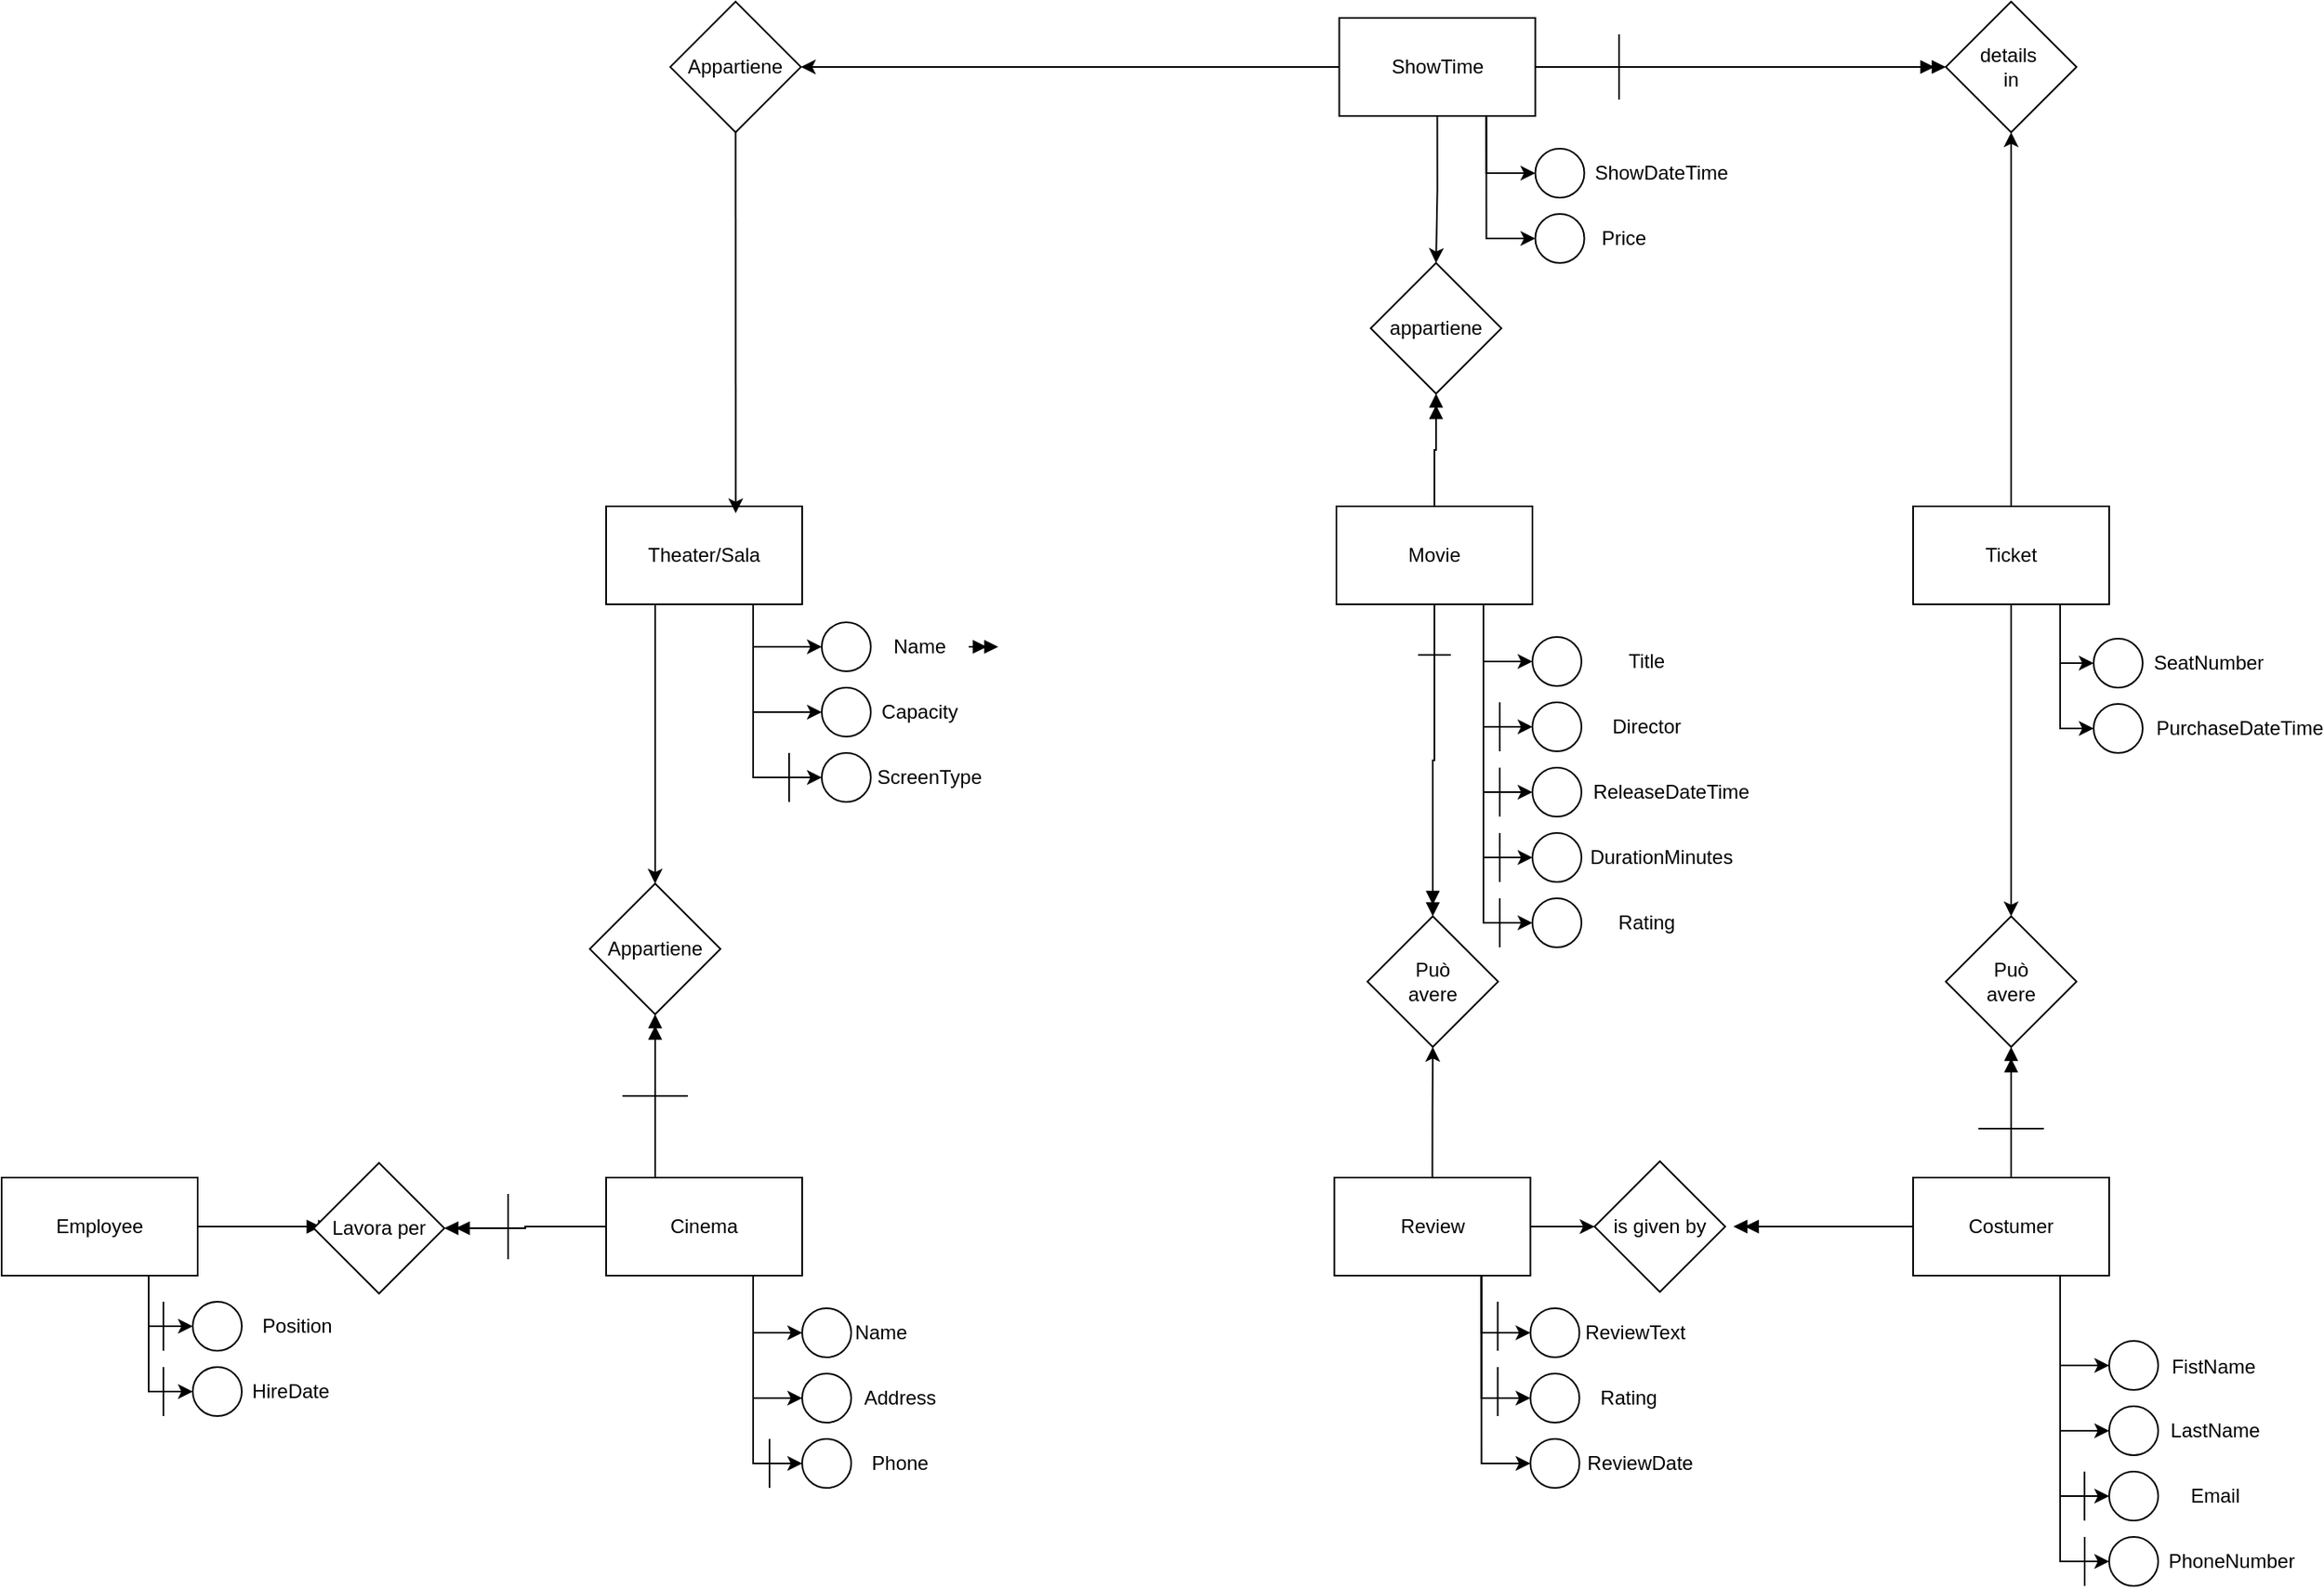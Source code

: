 <mxfile version="20.8.16" type="device"><diagram name="Pagina-1" id="X-2x0yEvgU4njf3sgBlp"><mxGraphModel dx="1907" dy="1869" grid="1" gridSize="10" guides="1" tooltips="1" connect="1" arrows="1" fold="1" page="1" pageScale="1" pageWidth="827" pageHeight="1169" math="0" shadow="0"><root><mxCell id="0"/><mxCell id="1" parent="0"/><mxCell id="pgqTYe8i0CePIFw2jLLm-90" style="edgeStyle=orthogonalEdgeStyle;rounded=0;orthogonalLoop=1;jettySize=auto;html=1;exitX=0.75;exitY=1;exitDx=0;exitDy=0;entryX=0;entryY=0.5;entryDx=0;entryDy=0;" edge="1" parent="1" source="CuOJ0ZUdVGwuO5rjVOBT-1" target="pgqTYe8i0CePIFw2jLLm-85"><mxGeometry relative="1" as="geometry"/></mxCell><mxCell id="pgqTYe8i0CePIFw2jLLm-91" style="edgeStyle=orthogonalEdgeStyle;rounded=0;orthogonalLoop=1;jettySize=auto;html=1;exitX=0.75;exitY=1;exitDx=0;exitDy=0;entryX=0;entryY=0.5;entryDx=0;entryDy=0;" edge="1" parent="1" source="CuOJ0ZUdVGwuO5rjVOBT-1" target="pgqTYe8i0CePIFw2jLLm-86"><mxGeometry relative="1" as="geometry"/></mxCell><mxCell id="pgqTYe8i0CePIFw2jLLm-92" style="edgeStyle=orthogonalEdgeStyle;rounded=0;orthogonalLoop=1;jettySize=auto;html=1;exitX=0.75;exitY=1;exitDx=0;exitDy=0;entryX=0;entryY=0.5;entryDx=0;entryDy=0;" edge="1" parent="1" source="CuOJ0ZUdVGwuO5rjVOBT-1" target="pgqTYe8i0CePIFw2jLLm-82"><mxGeometry relative="1" as="geometry"/></mxCell><mxCell id="pgqTYe8i0CePIFw2jLLm-184" style="edgeStyle=orthogonalEdgeStyle;rounded=0;orthogonalLoop=1;jettySize=auto;html=1;exitX=1;exitY=0.5;exitDx=0;exitDy=0;entryX=0;entryY=0.5;entryDx=0;entryDy=0;endArrow=classic;endFill=1;" edge="1" parent="1" source="CuOJ0ZUdVGwuO5rjVOBT-1" target="pgqTYe8i0CePIFw2jLLm-181"><mxGeometry relative="1" as="geometry"/></mxCell><mxCell id="pgqTYe8i0CePIFw2jLLm-187" style="edgeStyle=orthogonalEdgeStyle;rounded=0;orthogonalLoop=1;jettySize=auto;html=1;exitX=0.5;exitY=0;exitDx=0;exitDy=0;entryX=0.5;entryY=1;entryDx=0;entryDy=0;endArrow=classic;endFill=1;" edge="1" parent="1" source="CuOJ0ZUdVGwuO5rjVOBT-1" target="pgqTYe8i0CePIFw2jLLm-185"><mxGeometry relative="1" as="geometry"/></mxCell><mxCell id="CuOJ0ZUdVGwuO5rjVOBT-1" value="Review" style="rounded=0;whiteSpace=wrap;html=1;" parent="1" vertex="1"><mxGeometry x="485.75" y="200" width="120" height="60" as="geometry"/></mxCell><mxCell id="pgqTYe8i0CePIFw2jLLm-117" style="edgeStyle=orthogonalEdgeStyle;rounded=0;orthogonalLoop=1;jettySize=auto;html=1;exitX=0.75;exitY=1;exitDx=0;exitDy=0;entryX=0;entryY=0.5;entryDx=0;entryDy=0;" edge="1" parent="1" source="CuOJ0ZUdVGwuO5rjVOBT-2" target="pgqTYe8i0CePIFw2jLLm-105"><mxGeometry relative="1" as="geometry"/></mxCell><mxCell id="pgqTYe8i0CePIFw2jLLm-118" style="edgeStyle=orthogonalEdgeStyle;rounded=0;orthogonalLoop=1;jettySize=auto;html=1;exitX=0.75;exitY=1;exitDx=0;exitDy=0;entryX=0;entryY=0.5;entryDx=0;entryDy=0;" edge="1" parent="1" source="CuOJ0ZUdVGwuO5rjVOBT-2" target="pgqTYe8i0CePIFw2jLLm-106"><mxGeometry relative="1" as="geometry"/></mxCell><mxCell id="pgqTYe8i0CePIFw2jLLm-146" style="edgeStyle=orthogonalEdgeStyle;rounded=0;orthogonalLoop=1;jettySize=auto;html=1;exitX=1;exitY=0.5;exitDx=0;exitDy=0;entryX=0.141;entryY=0.488;entryDx=0;entryDy=0;entryPerimeter=0;endArrow=doubleBlock;endFill=1;" edge="1" parent="1" source="CuOJ0ZUdVGwuO5rjVOBT-2" target="pgqTYe8i0CePIFw2jLLm-145"><mxGeometry relative="1" as="geometry"/></mxCell><mxCell id="CuOJ0ZUdVGwuO5rjVOBT-2" value="Employee" style="rounded=0;whiteSpace=wrap;html=1;" parent="1" vertex="1"><mxGeometry x="-330" y="200" width="120" height="60" as="geometry"/></mxCell><mxCell id="pgqTYe8i0CePIFw2jLLm-48" style="edgeStyle=orthogonalEdgeStyle;rounded=0;orthogonalLoop=1;jettySize=auto;html=1;exitX=0.75;exitY=1;exitDx=0;exitDy=0;entryX=0;entryY=0.5;entryDx=0;entryDy=0;" edge="1" parent="1" source="CuOJ0ZUdVGwuO5rjVOBT-4" target="pgqTYe8i0CePIFw2jLLm-45"><mxGeometry relative="1" as="geometry"/></mxCell><mxCell id="pgqTYe8i0CePIFw2jLLm-49" style="edgeStyle=orthogonalEdgeStyle;rounded=0;orthogonalLoop=1;jettySize=auto;html=1;exitX=0.75;exitY=1;exitDx=0;exitDy=0;entryX=0;entryY=0.5;entryDx=0;entryDy=0;" edge="1" parent="1" source="CuOJ0ZUdVGwuO5rjVOBT-4" target="pgqTYe8i0CePIFw2jLLm-43"><mxGeometry relative="1" as="geometry"/></mxCell><mxCell id="pgqTYe8i0CePIFw2jLLm-190" style="edgeStyle=orthogonalEdgeStyle;rounded=0;orthogonalLoop=1;jettySize=auto;html=1;exitX=0.5;exitY=1;exitDx=0;exitDy=0;entryX=0.5;entryY=0;entryDx=0;entryDy=0;endArrow=classic;endFill=1;" edge="1" parent="1" source="CuOJ0ZUdVGwuO5rjVOBT-4" target="pgqTYe8i0CePIFw2jLLm-189"><mxGeometry relative="1" as="geometry"/></mxCell><mxCell id="pgqTYe8i0CePIFw2jLLm-195" style="edgeStyle=orthogonalEdgeStyle;rounded=0;orthogonalLoop=1;jettySize=auto;html=1;exitX=0.5;exitY=0;exitDx=0;exitDy=0;entryX=0.5;entryY=1;entryDx=0;entryDy=0;endArrow=classic;endFill=1;" edge="1" parent="1" source="CuOJ0ZUdVGwuO5rjVOBT-4" target="pgqTYe8i0CePIFw2jLLm-194"><mxGeometry relative="1" as="geometry"/></mxCell><mxCell id="CuOJ0ZUdVGwuO5rjVOBT-4" value="Ticket" style="rounded=0;whiteSpace=wrap;html=1;" parent="1" vertex="1"><mxGeometry x="840" y="-211" width="120" height="60" as="geometry"/></mxCell><mxCell id="pgqTYe8i0CePIFw2jLLm-33" style="edgeStyle=orthogonalEdgeStyle;rounded=0;orthogonalLoop=1;jettySize=auto;html=1;exitX=0.75;exitY=1;exitDx=0;exitDy=0;entryX=0;entryY=0.5;entryDx=0;entryDy=0;" edge="1" parent="1" source="CuOJ0ZUdVGwuO5rjVOBT-5" target="pgqTYe8i0CePIFw2jLLm-29"><mxGeometry relative="1" as="geometry"/></mxCell><mxCell id="pgqTYe8i0CePIFw2jLLm-34" style="edgeStyle=orthogonalEdgeStyle;rounded=0;orthogonalLoop=1;jettySize=auto;html=1;exitX=0.75;exitY=1;exitDx=0;exitDy=0;entryX=0;entryY=0.5;entryDx=0;entryDy=0;" edge="1" parent="1" source="CuOJ0ZUdVGwuO5rjVOBT-5" target="pgqTYe8i0CePIFw2jLLm-30"><mxGeometry relative="1" as="geometry"/></mxCell><mxCell id="pgqTYe8i0CePIFw2jLLm-159" style="edgeStyle=orthogonalEdgeStyle;rounded=0;orthogonalLoop=1;jettySize=auto;html=1;exitX=0;exitY=0.5;exitDx=0;exitDy=0;entryX=1;entryY=0.5;entryDx=0;entryDy=0;endArrow=classic;endFill=1;" edge="1" parent="1" source="CuOJ0ZUdVGwuO5rjVOBT-5" target="pgqTYe8i0CePIFw2jLLm-158"><mxGeometry relative="1" as="geometry"/></mxCell><mxCell id="pgqTYe8i0CePIFw2jLLm-162" style="edgeStyle=orthogonalEdgeStyle;rounded=0;orthogonalLoop=1;jettySize=auto;html=1;exitX=0.5;exitY=1;exitDx=0;exitDy=0;entryX=0.5;entryY=0;entryDx=0;entryDy=0;endArrow=classic;endFill=1;" edge="1" parent="1" source="CuOJ0ZUdVGwuO5rjVOBT-5" target="pgqTYe8i0CePIFw2jLLm-161"><mxGeometry relative="1" as="geometry"/></mxCell><mxCell id="pgqTYe8i0CePIFw2jLLm-196" style="edgeStyle=orthogonalEdgeStyle;rounded=0;orthogonalLoop=1;jettySize=auto;html=1;exitX=1;exitY=0.5;exitDx=0;exitDy=0;entryX=0;entryY=0.5;entryDx=0;entryDy=0;endArrow=doubleBlock;endFill=1;" edge="1" parent="1" source="CuOJ0ZUdVGwuO5rjVOBT-5" target="pgqTYe8i0CePIFw2jLLm-194"><mxGeometry relative="1" as="geometry"/></mxCell><mxCell id="CuOJ0ZUdVGwuO5rjVOBT-5" value="ShowTime" style="rounded=0;whiteSpace=wrap;html=1;" parent="1" vertex="1"><mxGeometry x="488.75" y="-510" width="120" height="60" as="geometry"/></mxCell><mxCell id="pgqTYe8i0CePIFw2jLLm-15" style="edgeStyle=orthogonalEdgeStyle;rounded=0;orthogonalLoop=1;jettySize=auto;html=1;exitX=0.75;exitY=1;exitDx=0;exitDy=0;entryX=0;entryY=0.5;entryDx=0;entryDy=0;" edge="1" parent="1" source="CuOJ0ZUdVGwuO5rjVOBT-6" target="pgqTYe8i0CePIFw2jLLm-8"><mxGeometry relative="1" as="geometry"/></mxCell><mxCell id="pgqTYe8i0CePIFw2jLLm-17" style="edgeStyle=orthogonalEdgeStyle;rounded=0;orthogonalLoop=1;jettySize=auto;html=1;exitX=0.75;exitY=1;exitDx=0;exitDy=0;entryX=0;entryY=0.5;entryDx=0;entryDy=0;" edge="1" parent="1" source="CuOJ0ZUdVGwuO5rjVOBT-6" target="pgqTYe8i0CePIFw2jLLm-10"><mxGeometry relative="1" as="geometry"/></mxCell><mxCell id="pgqTYe8i0CePIFw2jLLm-18" style="edgeStyle=orthogonalEdgeStyle;rounded=0;orthogonalLoop=1;jettySize=auto;html=1;exitX=0.75;exitY=1;exitDx=0;exitDy=0;entryX=0;entryY=0.5;entryDx=0;entryDy=0;" edge="1" parent="1" source="CuOJ0ZUdVGwuO5rjVOBT-6" target="pgqTYe8i0CePIFw2jLLm-11"><mxGeometry relative="1" as="geometry"/></mxCell><mxCell id="pgqTYe8i0CePIFw2jLLm-19" style="edgeStyle=orthogonalEdgeStyle;rounded=0;orthogonalLoop=1;jettySize=auto;html=1;exitX=0.75;exitY=1;exitDx=0;exitDy=0;entryX=0;entryY=0.5;entryDx=0;entryDy=0;" edge="1" parent="1" source="CuOJ0ZUdVGwuO5rjVOBT-6" target="pgqTYe8i0CePIFw2jLLm-12"><mxGeometry relative="1" as="geometry"/></mxCell><mxCell id="pgqTYe8i0CePIFw2jLLm-20" style="edgeStyle=orthogonalEdgeStyle;rounded=0;orthogonalLoop=1;jettySize=auto;html=1;exitX=0.75;exitY=1;exitDx=0;exitDy=0;entryX=0;entryY=0.5;entryDx=0;entryDy=0;" edge="1" parent="1" source="CuOJ0ZUdVGwuO5rjVOBT-6" target="pgqTYe8i0CePIFw2jLLm-13"><mxGeometry relative="1" as="geometry"/></mxCell><mxCell id="pgqTYe8i0CePIFw2jLLm-163" style="edgeStyle=orthogonalEdgeStyle;rounded=0;orthogonalLoop=1;jettySize=auto;html=1;exitX=0.5;exitY=0;exitDx=0;exitDy=0;entryX=0.5;entryY=1;entryDx=0;entryDy=0;endArrow=doubleBlock;endFill=1;" edge="1" parent="1" source="CuOJ0ZUdVGwuO5rjVOBT-6" target="pgqTYe8i0CePIFw2jLLm-161"><mxGeometry relative="1" as="geometry"/></mxCell><mxCell id="pgqTYe8i0CePIFw2jLLm-186" style="edgeStyle=orthogonalEdgeStyle;rounded=0;orthogonalLoop=1;jettySize=auto;html=1;exitX=0.5;exitY=1;exitDx=0;exitDy=0;entryX=0.5;entryY=0;entryDx=0;entryDy=0;endArrow=doubleBlock;endFill=1;" edge="1" parent="1" source="CuOJ0ZUdVGwuO5rjVOBT-6" target="pgqTYe8i0CePIFw2jLLm-185"><mxGeometry relative="1" as="geometry"/></mxCell><mxCell id="CuOJ0ZUdVGwuO5rjVOBT-6" value="Movie" style="rounded=0;whiteSpace=wrap;html=1;" parent="1" vertex="1"><mxGeometry x="487" y="-211" width="120" height="60" as="geometry"/></mxCell><mxCell id="CuOJ0ZUdVGwuO5rjVOBT-30" style="edgeStyle=orthogonalEdgeStyle;rounded=0;orthogonalLoop=1;jettySize=auto;html=1;exitX=0.75;exitY=1;exitDx=0;exitDy=0;entryX=0;entryY=0.5;entryDx=0;entryDy=0;" parent="1" source="CuOJ0ZUdVGwuO5rjVOBT-7" target="CuOJ0ZUdVGwuO5rjVOBT-24" edge="1"><mxGeometry relative="1" as="geometry"/></mxCell><mxCell id="CuOJ0ZUdVGwuO5rjVOBT-31" style="edgeStyle=orthogonalEdgeStyle;rounded=0;orthogonalLoop=1;jettySize=auto;html=1;exitX=0.75;exitY=1;exitDx=0;exitDy=0;entryX=0;entryY=0.5;entryDx=0;entryDy=0;" parent="1" source="CuOJ0ZUdVGwuO5rjVOBT-7" target="CuOJ0ZUdVGwuO5rjVOBT-25" edge="1"><mxGeometry relative="1" as="geometry"/></mxCell><mxCell id="pgqTYe8i0CePIFw2jLLm-3" style="edgeStyle=orthogonalEdgeStyle;rounded=0;orthogonalLoop=1;jettySize=auto;html=1;exitX=0.75;exitY=1;exitDx=0;exitDy=0;entryX=0;entryY=0.5;entryDx=0;entryDy=0;" edge="1" parent="1" source="CuOJ0ZUdVGwuO5rjVOBT-7" target="pgqTYe8i0CePIFw2jLLm-2"><mxGeometry relative="1" as="geometry"/></mxCell><mxCell id="pgqTYe8i0CePIFw2jLLm-138" style="edgeStyle=orthogonalEdgeStyle;rounded=0;orthogonalLoop=1;jettySize=auto;html=1;exitX=0.25;exitY=1;exitDx=0;exitDy=0;entryX=0.5;entryY=0;entryDx=0;entryDy=0;" edge="1" parent="1" source="CuOJ0ZUdVGwuO5rjVOBT-7" target="pgqTYe8i0CePIFw2jLLm-136"><mxGeometry relative="1" as="geometry"/></mxCell><mxCell id="CuOJ0ZUdVGwuO5rjVOBT-7" value="Theater/Sala" style="rounded=0;whiteSpace=wrap;html=1;" parent="1" vertex="1"><mxGeometry x="40" y="-211" width="120" height="60" as="geometry"/></mxCell><mxCell id="CuOJ0ZUdVGwuO5rjVOBT-16" style="edgeStyle=orthogonalEdgeStyle;rounded=0;orthogonalLoop=1;jettySize=auto;html=1;exitX=0.75;exitY=1;exitDx=0;exitDy=0;entryX=0;entryY=0.5;entryDx=0;entryDy=0;" parent="1" source="CuOJ0ZUdVGwuO5rjVOBT-8" target="CuOJ0ZUdVGwuO5rjVOBT-9" edge="1"><mxGeometry relative="1" as="geometry"/></mxCell><mxCell id="CuOJ0ZUdVGwuO5rjVOBT-17" style="edgeStyle=orthogonalEdgeStyle;rounded=0;orthogonalLoop=1;jettySize=auto;html=1;exitX=0.75;exitY=1;exitDx=0;exitDy=0;entryX=0;entryY=0.5;entryDx=0;entryDy=0;" parent="1" source="CuOJ0ZUdVGwuO5rjVOBT-8" target="CuOJ0ZUdVGwuO5rjVOBT-10" edge="1"><mxGeometry relative="1" as="geometry"/></mxCell><mxCell id="CuOJ0ZUdVGwuO5rjVOBT-18" style="edgeStyle=orthogonalEdgeStyle;rounded=0;orthogonalLoop=1;jettySize=auto;html=1;exitX=0.75;exitY=1;exitDx=0;exitDy=0;entryX=0;entryY=0.5;entryDx=0;entryDy=0;" parent="1" source="CuOJ0ZUdVGwuO5rjVOBT-8" target="CuOJ0ZUdVGwuO5rjVOBT-11" edge="1"><mxGeometry relative="1" as="geometry"/></mxCell><mxCell id="pgqTYe8i0CePIFw2jLLm-137" style="edgeStyle=orthogonalEdgeStyle;rounded=0;orthogonalLoop=1;jettySize=auto;html=1;exitX=0.25;exitY=0;exitDx=0;exitDy=0;entryX=0.5;entryY=1;entryDx=0;entryDy=0;endArrow=doubleBlock;endFill=1;" edge="1" parent="1" source="CuOJ0ZUdVGwuO5rjVOBT-8" target="pgqTYe8i0CePIFw2jLLm-136"><mxGeometry relative="1" as="geometry"/></mxCell><mxCell id="pgqTYe8i0CePIFw2jLLm-147" style="edgeStyle=orthogonalEdgeStyle;rounded=0;orthogonalLoop=1;jettySize=auto;html=1;exitX=0;exitY=0.5;exitDx=0;exitDy=0;endArrow=doubleBlock;endFill=1;" edge="1" parent="1" source="CuOJ0ZUdVGwuO5rjVOBT-8" target="pgqTYe8i0CePIFw2jLLm-145"><mxGeometry relative="1" as="geometry"/></mxCell><mxCell id="CuOJ0ZUdVGwuO5rjVOBT-8" value="Cinema" style="rounded=0;whiteSpace=wrap;html=1;" parent="1" vertex="1"><mxGeometry x="40" y="200" width="120" height="60" as="geometry"/></mxCell><mxCell id="CuOJ0ZUdVGwuO5rjVOBT-9" value="" style="ellipse;whiteSpace=wrap;html=1;aspect=fixed;fillColor=#FFFFFF;" parent="1" vertex="1"><mxGeometry x="160" y="280" width="30" height="30" as="geometry"/></mxCell><mxCell id="CuOJ0ZUdVGwuO5rjVOBT-10" value="" style="ellipse;whiteSpace=wrap;html=1;aspect=fixed;" parent="1" vertex="1"><mxGeometry x="160" y="320" width="30" height="30" as="geometry"/></mxCell><mxCell id="CuOJ0ZUdVGwuO5rjVOBT-11" value="" style="ellipse;whiteSpace=wrap;html=1;aspect=fixed;" parent="1" vertex="1"><mxGeometry x="160" y="360" width="30" height="30" as="geometry"/></mxCell><mxCell id="CuOJ0ZUdVGwuO5rjVOBT-20" value="Name&amp;nbsp;" style="text;html=1;strokeColor=none;fillColor=none;align=center;verticalAlign=middle;whiteSpace=wrap;rounded=0;" parent="1" vertex="1"><mxGeometry x="180" y="280" width="60" height="30" as="geometry"/></mxCell><mxCell id="CuOJ0ZUdVGwuO5rjVOBT-21" value="Phone" style="text;html=1;strokeColor=none;fillColor=none;align=center;verticalAlign=middle;whiteSpace=wrap;rounded=0;" parent="1" vertex="1"><mxGeometry x="190" y="360" width="60" height="30" as="geometry"/></mxCell><mxCell id="CuOJ0ZUdVGwuO5rjVOBT-22" value="Address" style="text;html=1;strokeColor=none;fillColor=none;align=center;verticalAlign=middle;whiteSpace=wrap;rounded=0;" parent="1" vertex="1"><mxGeometry x="190" y="320" width="60" height="30" as="geometry"/></mxCell><mxCell id="CuOJ0ZUdVGwuO5rjVOBT-24" value="" style="ellipse;whiteSpace=wrap;html=1;aspect=fixed;" parent="1" vertex="1"><mxGeometry x="172" y="-140" width="30" height="30" as="geometry"/></mxCell><mxCell id="CuOJ0ZUdVGwuO5rjVOBT-25" value="" style="ellipse;whiteSpace=wrap;html=1;aspect=fixed;" parent="1" vertex="1"><mxGeometry x="172" y="-100" width="30" height="30" as="geometry"/></mxCell><mxCell id="CuOJ0ZUdVGwuO5rjVOBT-26" value="Title" style="text;html=1;strokeColor=none;fillColor=none;align=center;verticalAlign=middle;whiteSpace=wrap;rounded=0;" parent="1" vertex="1"><mxGeometry x="647" y="-131" width="60" height="30" as="geometry"/></mxCell><mxCell id="CuOJ0ZUdVGwuO5rjVOBT-27" value="Capacity" style="text;html=1;strokeColor=none;fillColor=none;align=center;verticalAlign=middle;whiteSpace=wrap;rounded=0;" parent="1" vertex="1"><mxGeometry x="202" y="-100" width="60" height="30" as="geometry"/></mxCell><mxCell id="pgqTYe8i0CePIFw2jLLm-142" style="edgeStyle=orthogonalEdgeStyle;rounded=0;orthogonalLoop=1;jettySize=auto;html=1;exitX=1;exitY=0.5;exitDx=0;exitDy=0;endArrow=doubleBlock;endFill=1;" edge="1" parent="1" source="CuOJ0ZUdVGwuO5rjVOBT-28"><mxGeometry relative="1" as="geometry"><mxPoint x="280" y="-124.471" as="targetPoint"/></mxGeometry></mxCell><mxCell id="CuOJ0ZUdVGwuO5rjVOBT-28" value="Name" style="text;html=1;strokeColor=none;fillColor=none;align=center;verticalAlign=middle;whiteSpace=wrap;rounded=0;" parent="1" vertex="1"><mxGeometry x="202" y="-140" width="60" height="30" as="geometry"/></mxCell><mxCell id="pgqTYe8i0CePIFw2jLLm-2" value="" style="ellipse;whiteSpace=wrap;html=1;aspect=fixed;" vertex="1" parent="1"><mxGeometry x="172" y="-60" width="30" height="30" as="geometry"/></mxCell><mxCell id="pgqTYe8i0CePIFw2jLLm-6" value="ScreenType" style="text;html=1;strokeColor=none;fillColor=none;align=center;verticalAlign=middle;whiteSpace=wrap;rounded=0;" vertex="1" parent="1"><mxGeometry x="208" y="-60" width="60" height="30" as="geometry"/></mxCell><mxCell id="pgqTYe8i0CePIFw2jLLm-8" value="" style="ellipse;whiteSpace=wrap;html=1;aspect=fixed;" vertex="1" parent="1"><mxGeometry x="607" y="-131" width="30" height="30" as="geometry"/></mxCell><mxCell id="pgqTYe8i0CePIFw2jLLm-10" value="" style="ellipse;whiteSpace=wrap;html=1;aspect=fixed;" vertex="1" parent="1"><mxGeometry x="607" y="-91" width="30" height="30" as="geometry"/></mxCell><mxCell id="pgqTYe8i0CePIFw2jLLm-11" value="" style="ellipse;whiteSpace=wrap;html=1;aspect=fixed;" vertex="1" parent="1"><mxGeometry x="607" y="-51" width="30" height="30" as="geometry"/></mxCell><mxCell id="pgqTYe8i0CePIFw2jLLm-12" value="" style="ellipse;whiteSpace=wrap;html=1;aspect=fixed;" vertex="1" parent="1"><mxGeometry x="607" y="-11" width="30" height="30" as="geometry"/></mxCell><mxCell id="pgqTYe8i0CePIFw2jLLm-13" value="" style="ellipse;whiteSpace=wrap;html=1;aspect=fixed;" vertex="1" parent="1"><mxGeometry x="607" y="29" width="30" height="30" as="geometry"/></mxCell><mxCell id="pgqTYe8i0CePIFw2jLLm-22" value="ReleaseDateTime" style="text;html=1;strokeColor=none;fillColor=none;align=center;verticalAlign=middle;whiteSpace=wrap;rounded=0;" vertex="1" parent="1"><mxGeometry x="662" y="-51" width="60" height="30" as="geometry"/></mxCell><mxCell id="pgqTYe8i0CePIFw2jLLm-23" value="DurationMinutes" style="text;html=1;strokeColor=none;fillColor=none;align=center;verticalAlign=middle;whiteSpace=wrap;rounded=0;" vertex="1" parent="1"><mxGeometry x="656" y="-11" width="60" height="30" as="geometry"/></mxCell><mxCell id="pgqTYe8i0CePIFw2jLLm-24" value="Rating" style="text;html=1;strokeColor=none;fillColor=none;align=center;verticalAlign=middle;whiteSpace=wrap;rounded=0;" vertex="1" parent="1"><mxGeometry x="647" y="29" width="60" height="30" as="geometry"/></mxCell><mxCell id="pgqTYe8i0CePIFw2jLLm-25" value="Director" style="text;html=1;strokeColor=none;fillColor=none;align=center;verticalAlign=middle;whiteSpace=wrap;rounded=0;" vertex="1" parent="1"><mxGeometry x="647" y="-91" width="60" height="30" as="geometry"/></mxCell><mxCell id="pgqTYe8i0CePIFw2jLLm-29" value="" style="ellipse;whiteSpace=wrap;html=1;aspect=fixed;" vertex="1" parent="1"><mxGeometry x="608.75" y="-430" width="30" height="30" as="geometry"/></mxCell><mxCell id="pgqTYe8i0CePIFw2jLLm-30" value="" style="ellipse;whiteSpace=wrap;html=1;aspect=fixed;" vertex="1" parent="1"><mxGeometry x="608.75" y="-390" width="30" height="30" as="geometry"/></mxCell><mxCell id="pgqTYe8i0CePIFw2jLLm-35" value="" style="endArrow=none;html=1;rounded=0;" edge="1" parent="1"><mxGeometry width="50" height="50" relative="1" as="geometry"><mxPoint x="140" y="390" as="sourcePoint"/><mxPoint x="140" y="360" as="targetPoint"/></mxGeometry></mxCell><mxCell id="pgqTYe8i0CePIFw2jLLm-39" value="ShowDateTime" style="text;html=1;strokeColor=none;fillColor=none;align=center;verticalAlign=middle;whiteSpace=wrap;rounded=0;" vertex="1" parent="1"><mxGeometry x="655.75" y="-430" width="60" height="30" as="geometry"/></mxCell><mxCell id="pgqTYe8i0CePIFw2jLLm-40" value="Price" style="text;html=1;strokeColor=none;fillColor=none;align=center;verticalAlign=middle;whiteSpace=wrap;rounded=0;" vertex="1" parent="1"><mxGeometry x="632.75" y="-390" width="60" height="30" as="geometry"/></mxCell><mxCell id="pgqTYe8i0CePIFw2jLLm-43" value="" style="ellipse;whiteSpace=wrap;html=1;aspect=fixed;fillColor=#FFFFFF;" vertex="1" parent="1"><mxGeometry x="950.5" y="-90" width="30" height="30" as="geometry"/></mxCell><mxCell id="pgqTYe8i0CePIFw2jLLm-45" value="" style="ellipse;whiteSpace=wrap;html=1;aspect=fixed;fillColor=#ffffff;" vertex="1" parent="1"><mxGeometry x="950.5" y="-130" width="30" height="30" as="geometry"/></mxCell><mxCell id="pgqTYe8i0CePIFw2jLLm-53" value="PurchaseDateTime" style="text;html=1;strokeColor=none;fillColor=none;align=center;verticalAlign=middle;whiteSpace=wrap;rounded=0;" vertex="1" parent="1"><mxGeometry x="1009.5" y="-90" width="60" height="30" as="geometry"/></mxCell><mxCell id="pgqTYe8i0CePIFw2jLLm-56" value="SeatNumber" style="text;html=1;strokeColor=none;fillColor=none;align=center;verticalAlign=middle;whiteSpace=wrap;rounded=0;" vertex="1" parent="1"><mxGeometry x="990.5" y="-130" width="60" height="30" as="geometry"/></mxCell><mxCell id="pgqTYe8i0CePIFw2jLLm-82" value="" style="ellipse;whiteSpace=wrap;html=1;aspect=fixed;" vertex="1" parent="1"><mxGeometry x="605.75" y="360" width="30" height="30" as="geometry"/></mxCell><mxCell id="pgqTYe8i0CePIFw2jLLm-85" value="" style="ellipse;whiteSpace=wrap;html=1;aspect=fixed;" vertex="1" parent="1"><mxGeometry x="605.75" y="280" width="30" height="30" as="geometry"/></mxCell><mxCell id="pgqTYe8i0CePIFw2jLLm-86" value="" style="ellipse;whiteSpace=wrap;html=1;aspect=fixed;" vertex="1" parent="1"><mxGeometry x="605.75" y="320" width="30" height="30" as="geometry"/></mxCell><mxCell id="pgqTYe8i0CePIFw2jLLm-96" value="ReviewText" style="text;html=1;strokeColor=none;fillColor=none;align=center;verticalAlign=middle;whiteSpace=wrap;rounded=0;" vertex="1" parent="1"><mxGeometry x="639.75" y="280" width="60" height="30" as="geometry"/></mxCell><mxCell id="pgqTYe8i0CePIFw2jLLm-97" value="Rating" style="text;html=1;strokeColor=none;fillColor=none;align=center;verticalAlign=middle;whiteSpace=wrap;rounded=0;" vertex="1" parent="1"><mxGeometry x="635.75" y="320" width="60" height="30" as="geometry"/></mxCell><mxCell id="pgqTYe8i0CePIFw2jLLm-98" value="ReviewDate" style="text;html=1;strokeColor=none;fillColor=none;align=center;verticalAlign=middle;whiteSpace=wrap;rounded=0;" vertex="1" parent="1"><mxGeometry x="642.75" y="360" width="60" height="30" as="geometry"/></mxCell><mxCell id="pgqTYe8i0CePIFw2jLLm-105" value="" style="ellipse;whiteSpace=wrap;html=1;aspect=fixed;" vertex="1" parent="1"><mxGeometry x="-213" y="276" width="30" height="30" as="geometry"/></mxCell><mxCell id="pgqTYe8i0CePIFw2jLLm-106" value="" style="ellipse;whiteSpace=wrap;html=1;aspect=fixed;" vertex="1" parent="1"><mxGeometry x="-213" y="316" width="30" height="30" as="geometry"/></mxCell><mxCell id="pgqTYe8i0CePIFw2jLLm-109" value="Position" style="text;html=1;strokeColor=none;fillColor=none;align=center;verticalAlign=middle;whiteSpace=wrap;rounded=0;" vertex="1" parent="1"><mxGeometry x="-179" y="276" width="60" height="30" as="geometry"/></mxCell><mxCell id="pgqTYe8i0CePIFw2jLLm-110" value="HireDate" style="text;html=1;strokeColor=none;fillColor=none;align=center;verticalAlign=middle;whiteSpace=wrap;rounded=0;" vertex="1" parent="1"><mxGeometry x="-183" y="316" width="60" height="30" as="geometry"/></mxCell><mxCell id="pgqTYe8i0CePIFw2jLLm-122" value="" style="endArrow=none;html=1;rounded=0;" edge="1" parent="1"><mxGeometry width="50" height="50" relative="1" as="geometry"><mxPoint x="152" y="-30" as="sourcePoint"/><mxPoint x="152" y="-60" as="targetPoint"/></mxGeometry></mxCell><mxCell id="pgqTYe8i0CePIFw2jLLm-123" value="" style="endArrow=none;html=1;rounded=0;" edge="1" parent="1"><mxGeometry width="50" height="50" relative="1" as="geometry"><mxPoint x="587" y="-21" as="sourcePoint"/><mxPoint x="587" y="-51" as="targetPoint"/></mxGeometry></mxCell><mxCell id="pgqTYe8i0CePIFw2jLLm-126" value="" style="endArrow=none;html=1;rounded=0;" edge="1" parent="1"><mxGeometry width="50" height="50" relative="1" as="geometry"><mxPoint x="587" y="-61" as="sourcePoint"/><mxPoint x="587" y="-91" as="targetPoint"/></mxGeometry></mxCell><mxCell id="pgqTYe8i0CePIFw2jLLm-127" value="" style="endArrow=none;html=1;rounded=0;" edge="1" parent="1"><mxGeometry width="50" height="50" relative="1" as="geometry"><mxPoint x="587" y="19" as="sourcePoint"/><mxPoint x="587" y="-11" as="targetPoint"/></mxGeometry></mxCell><mxCell id="pgqTYe8i0CePIFw2jLLm-128" value="" style="endArrow=none;html=1;rounded=0;" edge="1" parent="1"><mxGeometry width="50" height="50" relative="1" as="geometry"><mxPoint x="587" y="59" as="sourcePoint"/><mxPoint x="587" y="29" as="targetPoint"/></mxGeometry></mxCell><mxCell id="pgqTYe8i0CePIFw2jLLm-131" value="" style="endArrow=none;html=1;rounded=0;" edge="1" parent="1"><mxGeometry width="50" height="50" relative="1" as="geometry"><mxPoint x="585.75" y="306" as="sourcePoint"/><mxPoint x="585.75" y="276" as="targetPoint"/></mxGeometry></mxCell><mxCell id="pgqTYe8i0CePIFw2jLLm-132" value="" style="endArrow=none;html=1;rounded=0;" edge="1" parent="1"><mxGeometry width="50" height="50" relative="1" as="geometry"><mxPoint x="585.75" y="346.0" as="sourcePoint"/><mxPoint x="585.75" y="316.0" as="targetPoint"/></mxGeometry></mxCell><mxCell id="pgqTYe8i0CePIFw2jLLm-133" value="" style="endArrow=none;html=1;rounded=0;" edge="1" parent="1"><mxGeometry width="50" height="50" relative="1" as="geometry"><mxPoint x="-231" y="306.0" as="sourcePoint"/><mxPoint x="-231" y="276.0" as="targetPoint"/></mxGeometry></mxCell><mxCell id="pgqTYe8i0CePIFw2jLLm-134" value="" style="endArrow=none;html=1;rounded=0;" edge="1" parent="1"><mxGeometry width="50" height="50" relative="1" as="geometry"><mxPoint x="-231" y="346.0" as="sourcePoint"/><mxPoint x="-231" y="316.0" as="targetPoint"/></mxGeometry></mxCell><mxCell id="pgqTYe8i0CePIFw2jLLm-136" value="Appartiene" style="rhombus;whiteSpace=wrap;html=1;fillColor=#FFFFFF;" vertex="1" parent="1"><mxGeometry x="30" y="20" width="80" height="80" as="geometry"/></mxCell><mxCell id="pgqTYe8i0CePIFw2jLLm-139" value="" style="endArrow=none;html=1;rounded=0;" edge="1" parent="1"><mxGeometry width="50" height="50" relative="1" as="geometry"><mxPoint x="50" y="150" as="sourcePoint"/><mxPoint x="90" y="150" as="targetPoint"/></mxGeometry></mxCell><mxCell id="pgqTYe8i0CePIFw2jLLm-145" value="Lavora per" style="rhombus;whiteSpace=wrap;html=1;fillColor=#FFFFFF;" vertex="1" parent="1"><mxGeometry x="-139" y="191" width="80" height="80" as="geometry"/></mxCell><mxCell id="pgqTYe8i0CePIFw2jLLm-148" value="" style="endArrow=none;html=1;rounded=0;" edge="1" parent="1"><mxGeometry width="50" height="50" relative="1" as="geometry"><mxPoint x="-20" y="210" as="sourcePoint"/><mxPoint x="-20" y="250" as="targetPoint"/></mxGeometry></mxCell><mxCell id="pgqTYe8i0CePIFw2jLLm-160" style="edgeStyle=orthogonalEdgeStyle;rounded=0;orthogonalLoop=1;jettySize=auto;html=1;exitX=0.5;exitY=1;exitDx=0;exitDy=0;entryX=0.661;entryY=0.07;entryDx=0;entryDy=0;entryPerimeter=0;endArrow=classic;endFill=1;" edge="1" parent="1" source="pgqTYe8i0CePIFw2jLLm-158" target="CuOJ0ZUdVGwuO5rjVOBT-7"><mxGeometry relative="1" as="geometry"/></mxCell><mxCell id="pgqTYe8i0CePIFw2jLLm-158" value="Appartiene" style="rhombus;whiteSpace=wrap;html=1;fillColor=#FFFFFF;" vertex="1" parent="1"><mxGeometry x="79.25" y="-520" width="80" height="80" as="geometry"/></mxCell><mxCell id="pgqTYe8i0CePIFw2jLLm-161" value="appartiene" style="rhombus;whiteSpace=wrap;html=1;fillColor=#FFFFFF;" vertex="1" parent="1"><mxGeometry x="508" y="-360" width="80" height="80" as="geometry"/></mxCell><mxCell id="pgqTYe8i0CePIFw2jLLm-165" style="edgeStyle=orthogonalEdgeStyle;rounded=0;orthogonalLoop=1;jettySize=auto;html=1;exitX=0.75;exitY=1;exitDx=0;exitDy=0;entryX=0;entryY=0.5;entryDx=0;entryDy=0;" edge="1" parent="1" source="pgqTYe8i0CePIFw2jLLm-170" target="pgqTYe8i0CePIFw2jLLm-172"><mxGeometry relative="1" as="geometry"/></mxCell><mxCell id="pgqTYe8i0CePIFw2jLLm-166" style="edgeStyle=orthogonalEdgeStyle;rounded=0;orthogonalLoop=1;jettySize=auto;html=1;exitX=0.75;exitY=1;exitDx=0;exitDy=0;entryX=0;entryY=0.5;entryDx=0;entryDy=0;" edge="1" parent="1" source="pgqTYe8i0CePIFw2jLLm-170" target="pgqTYe8i0CePIFw2jLLm-173"><mxGeometry relative="1" as="geometry"/></mxCell><mxCell id="pgqTYe8i0CePIFw2jLLm-167" style="edgeStyle=orthogonalEdgeStyle;rounded=0;orthogonalLoop=1;jettySize=auto;html=1;exitX=0.75;exitY=1;exitDx=0;exitDy=0;entryX=0;entryY=0.5;entryDx=0;entryDy=0;" edge="1" parent="1" source="pgqTYe8i0CePIFw2jLLm-170" target="pgqTYe8i0CePIFw2jLLm-174"><mxGeometry relative="1" as="geometry"/></mxCell><mxCell id="pgqTYe8i0CePIFw2jLLm-168" style="edgeStyle=orthogonalEdgeStyle;rounded=0;orthogonalLoop=1;jettySize=auto;html=1;exitX=0.75;exitY=1;exitDx=0;exitDy=0;entryX=0;entryY=0.5;entryDx=0;entryDy=0;" edge="1" parent="1" source="pgqTYe8i0CePIFw2jLLm-170" target="pgqTYe8i0CePIFw2jLLm-171"><mxGeometry relative="1" as="geometry"/></mxCell><mxCell id="pgqTYe8i0CePIFw2jLLm-183" style="edgeStyle=orthogonalEdgeStyle;rounded=0;orthogonalLoop=1;jettySize=auto;html=1;exitX=0;exitY=0.5;exitDx=0;exitDy=0;endArrow=doubleBlock;endFill=1;" edge="1" parent="1" source="pgqTYe8i0CePIFw2jLLm-170"><mxGeometry relative="1" as="geometry"><mxPoint x="730" y="230" as="targetPoint"/></mxGeometry></mxCell><mxCell id="pgqTYe8i0CePIFw2jLLm-191" style="edgeStyle=orthogonalEdgeStyle;rounded=0;orthogonalLoop=1;jettySize=auto;html=1;exitX=0.5;exitY=0;exitDx=0;exitDy=0;entryX=0.5;entryY=1;entryDx=0;entryDy=0;endArrow=doubleBlock;endFill=1;" edge="1" parent="1" source="pgqTYe8i0CePIFw2jLLm-170" target="pgqTYe8i0CePIFw2jLLm-189"><mxGeometry relative="1" as="geometry"/></mxCell><mxCell id="pgqTYe8i0CePIFw2jLLm-170" value="Costumer" style="rounded=0;whiteSpace=wrap;html=1;" vertex="1" parent="1"><mxGeometry x="840" y="200" width="120" height="60" as="geometry"/></mxCell><mxCell id="pgqTYe8i0CePIFw2jLLm-171" value="" style="ellipse;whiteSpace=wrap;html=1;aspect=fixed;" vertex="1" parent="1"><mxGeometry x="960" y="420" width="30" height="30" as="geometry"/></mxCell><mxCell id="pgqTYe8i0CePIFw2jLLm-172" value="" style="ellipse;whiteSpace=wrap;html=1;aspect=fixed;" vertex="1" parent="1"><mxGeometry x="960" y="300" width="30" height="30" as="geometry"/></mxCell><mxCell id="pgqTYe8i0CePIFw2jLLm-173" value="" style="ellipse;whiteSpace=wrap;html=1;aspect=fixed;" vertex="1" parent="1"><mxGeometry x="960" y="340" width="30" height="30" as="geometry"/></mxCell><mxCell id="pgqTYe8i0CePIFw2jLLm-174" value="" style="ellipse;whiteSpace=wrap;html=1;aspect=fixed;" vertex="1" parent="1"><mxGeometry x="960" y="380" width="30" height="30" as="geometry"/></mxCell><mxCell id="pgqTYe8i0CePIFw2jLLm-175" value="LastName" style="text;html=1;strokeColor=none;fillColor=none;align=center;verticalAlign=middle;whiteSpace=wrap;rounded=0;" vertex="1" parent="1"><mxGeometry x="995" y="340" width="60" height="30" as="geometry"/></mxCell><mxCell id="pgqTYe8i0CePIFw2jLLm-176" value="Email" style="text;html=1;strokeColor=none;fillColor=none;align=center;verticalAlign=middle;whiteSpace=wrap;rounded=0;" vertex="1" parent="1"><mxGeometry x="995" y="380" width="60" height="30" as="geometry"/></mxCell><mxCell id="pgqTYe8i0CePIFw2jLLm-177" value="PhoneNumber" style="text;html=1;strokeColor=none;fillColor=none;align=center;verticalAlign=middle;whiteSpace=wrap;rounded=0;" vertex="1" parent="1"><mxGeometry x="1005" y="420" width="60" height="30" as="geometry"/></mxCell><mxCell id="pgqTYe8i0CePIFw2jLLm-178" value="FistName" style="text;html=1;strokeColor=none;fillColor=none;align=center;verticalAlign=middle;whiteSpace=wrap;rounded=0;" vertex="1" parent="1"><mxGeometry x="994" y="301" width="60" height="30" as="geometry"/></mxCell><mxCell id="pgqTYe8i0CePIFw2jLLm-179" value="" style="endArrow=none;html=1;rounded=0;" edge="1" parent="1"><mxGeometry width="50" height="50" relative="1" as="geometry"><mxPoint x="945" y="450" as="sourcePoint"/><mxPoint x="945" y="420" as="targetPoint"/></mxGeometry></mxCell><mxCell id="pgqTYe8i0CePIFw2jLLm-180" value="" style="endArrow=none;html=1;rounded=0;" edge="1" parent="1"><mxGeometry width="50" height="50" relative="1" as="geometry"><mxPoint x="944.88" y="410" as="sourcePoint"/><mxPoint x="944.88" y="380" as="targetPoint"/></mxGeometry></mxCell><mxCell id="pgqTYe8i0CePIFw2jLLm-181" value="is given by" style="rhombus;whiteSpace=wrap;html=1;fillColor=#FFFFFF;" vertex="1" parent="1"><mxGeometry x="645" y="190" width="80" height="80" as="geometry"/></mxCell><mxCell id="pgqTYe8i0CePIFw2jLLm-185" value="Può&lt;br&gt;avere" style="rhombus;whiteSpace=wrap;html=1;fillColor=#FFFFFF;" vertex="1" parent="1"><mxGeometry x="506" y="40" width="80" height="80" as="geometry"/></mxCell><mxCell id="pgqTYe8i0CePIFw2jLLm-188" value="" style="endArrow=none;html=1;rounded=0;" edge="1" parent="1"><mxGeometry width="50" height="50" relative="1" as="geometry"><mxPoint x="537" y="-120" as="sourcePoint"/><mxPoint x="557" y="-120" as="targetPoint"/></mxGeometry></mxCell><mxCell id="pgqTYe8i0CePIFw2jLLm-189" value="Può&lt;br&gt;avere" style="rhombus;whiteSpace=wrap;html=1;fillColor=#FFFFFF;" vertex="1" parent="1"><mxGeometry x="860" y="40" width="80" height="80" as="geometry"/></mxCell><mxCell id="pgqTYe8i0CePIFw2jLLm-192" value="" style="endArrow=none;html=1;rounded=0;" edge="1" parent="1"><mxGeometry width="50" height="50" relative="1" as="geometry"><mxPoint x="880" y="170" as="sourcePoint"/><mxPoint x="920" y="170" as="targetPoint"/></mxGeometry></mxCell><mxCell id="pgqTYe8i0CePIFw2jLLm-194" value="details&amp;nbsp;&lt;br&gt;in" style="rhombus;whiteSpace=wrap;html=1;fillColor=#FFFFFF;" vertex="1" parent="1"><mxGeometry x="860" y="-520" width="80" height="80" as="geometry"/></mxCell><mxCell id="pgqTYe8i0CePIFw2jLLm-197" value="" style="endArrow=none;html=1;rounded=0;" edge="1" parent="1"><mxGeometry width="50" height="50" relative="1" as="geometry"><mxPoint x="660" y="-460" as="sourcePoint"/><mxPoint x="660" y="-500" as="targetPoint"/></mxGeometry></mxCell></root></mxGraphModel></diagram></mxfile>
